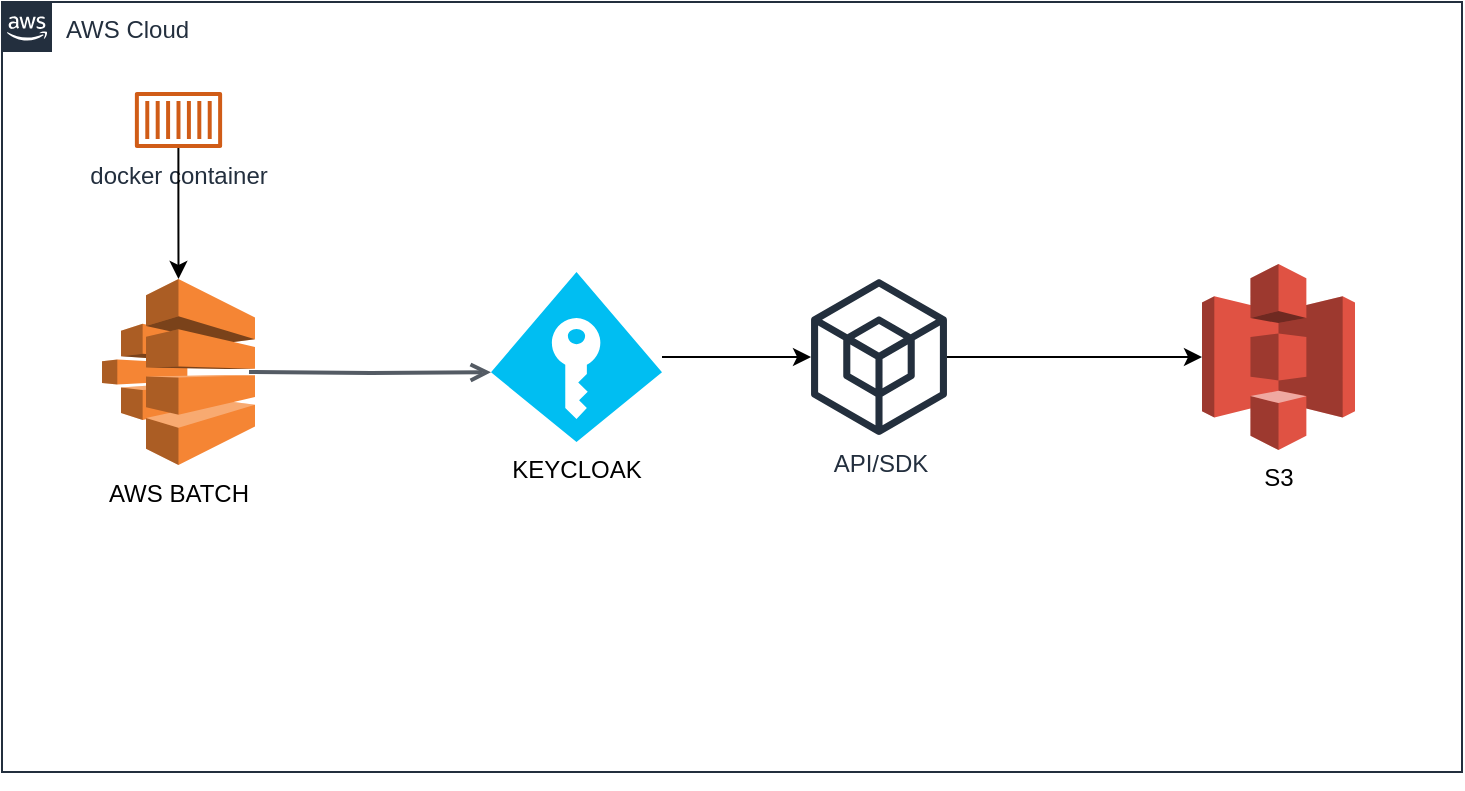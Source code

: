 <mxfile version="28.2.3">
  <diagram id="Ht1M8jgEwFfnCIfOTk4-" name="Page-1">
    <mxGraphModel dx="1348" dy="811" grid="1" gridSize="10" guides="1" tooltips="1" connect="1" arrows="1" fold="1" page="1" pageScale="1" pageWidth="827" pageHeight="1169" math="0" shadow="0">
      <root>
        <mxCell id="0" />
        <mxCell id="1" parent="0" />
        <mxCell id="UEzPUAAOIrF-is8g5C7q-2" value="AWS Cloud" style="points=[[0,0],[0.25,0],[0.5,0],[0.75,0],[1,0],[1,0.25],[1,0.5],[1,0.75],[1,1],[0.75,1],[0.5,1],[0.25,1],[0,1],[0,0.75],[0,0.5],[0,0.25]];outlineConnect=0;gradientColor=none;html=1;whiteSpace=wrap;fontSize=12;fontStyle=0;shape=mxgraph.aws4.group;grIcon=mxgraph.aws4.group_aws_cloud_alt;strokeColor=#232F3E;fillColor=none;verticalAlign=top;align=left;spacingLeft=30;fontColor=#232F3E;dashed=0;container=1;pointerEvents=0;collapsible=0;recursiveResize=0;" parent="1" vertex="1">
          <mxGeometry x="30" y="30" width="730" height="385" as="geometry" />
        </mxCell>
        <mxCell id="xW7QvYT_-SauhzG2XjDt-1" value="AWS BATCH" style="outlineConnect=0;dashed=0;verticalLabelPosition=bottom;verticalAlign=top;align=center;html=1;shape=mxgraph.aws3.batch;fillColor=#F58534;gradientColor=none;" vertex="1" parent="UEzPUAAOIrF-is8g5C7q-2">
          <mxGeometry x="50" y="138.5" width="76.5" height="93" as="geometry" />
        </mxCell>
        <mxCell id="xW7QvYT_-SauhzG2XjDt-5" style="edgeStyle=orthogonalEdgeStyle;rounded=0;orthogonalLoop=1;jettySize=auto;html=1;" edge="1" parent="UEzPUAAOIrF-is8g5C7q-2" source="xW7QvYT_-SauhzG2XjDt-2" target="xW7QvYT_-SauhzG2XjDt-4">
          <mxGeometry relative="1" as="geometry" />
        </mxCell>
        <mxCell id="xW7QvYT_-SauhzG2XjDt-2" value="KEYCLOAK" style="verticalLabelPosition=bottom;html=1;verticalAlign=top;align=center;strokeColor=none;fillColor=#00BEF2;shape=mxgraph.azure.access_control;" vertex="1" parent="UEzPUAAOIrF-is8g5C7q-2">
          <mxGeometry x="244.5" y="135" width="85.5" height="85" as="geometry" />
        </mxCell>
        <mxCell id="UEzPUAAOIrF-is8g5C7q-15" value="docker container" style="outlineConnect=0;fontColor=#232F3E;gradientColor=none;fillColor=#D05C17;strokeColor=none;dashed=0;verticalLabelPosition=bottom;verticalAlign=top;align=center;html=1;fontSize=12;fontStyle=0;aspect=fixed;pointerEvents=1;shape=mxgraph.aws4.container_1;labelBackgroundColor=#ffffff;" parent="UEzPUAAOIrF-is8g5C7q-2" vertex="1">
          <mxGeometry x="66.25" y="45.0" width="44" height="28" as="geometry" />
        </mxCell>
        <mxCell id="xW7QvYT_-SauhzG2XjDt-3" style="edgeStyle=orthogonalEdgeStyle;rounded=0;orthogonalLoop=1;jettySize=auto;html=1;entryX=0.5;entryY=0;entryDx=0;entryDy=0;entryPerimeter=0;" edge="1" parent="UEzPUAAOIrF-is8g5C7q-2" source="UEzPUAAOIrF-is8g5C7q-15" target="xW7QvYT_-SauhzG2XjDt-1">
          <mxGeometry relative="1" as="geometry" />
        </mxCell>
        <mxCell id="xW7QvYT_-SauhzG2XjDt-4" value="API/SDK" style="sketch=0;outlineConnect=0;fontColor=#232F3E;gradientColor=none;fillColor=#232F3D;strokeColor=none;dashed=0;verticalLabelPosition=bottom;verticalAlign=top;align=center;html=1;fontSize=12;fontStyle=0;aspect=fixed;pointerEvents=1;shape=mxgraph.aws4.external_sdk;" vertex="1" parent="UEzPUAAOIrF-is8g5C7q-2">
          <mxGeometry x="404.5" y="138.5" width="68" height="78" as="geometry" />
        </mxCell>
        <mxCell id="xW7QvYT_-SauhzG2XjDt-8" value="S3" style="outlineConnect=0;dashed=0;verticalLabelPosition=bottom;verticalAlign=top;align=center;html=1;shape=mxgraph.aws3.s3;fillColor=#E05243;gradientColor=none;" vertex="1" parent="UEzPUAAOIrF-is8g5C7q-2">
          <mxGeometry x="600" y="131" width="76.5" height="93" as="geometry" />
        </mxCell>
        <mxCell id="xW7QvYT_-SauhzG2XjDt-9" style="edgeStyle=orthogonalEdgeStyle;rounded=0;orthogonalLoop=1;jettySize=auto;html=1;entryX=0;entryY=0.5;entryDx=0;entryDy=0;entryPerimeter=0;" edge="1" parent="UEzPUAAOIrF-is8g5C7q-2" source="xW7QvYT_-SauhzG2XjDt-4" target="xW7QvYT_-SauhzG2XjDt-8">
          <mxGeometry relative="1" as="geometry" />
        </mxCell>
        <mxCell id="UEzPUAAOIrF-is8g5C7q-29" style="edgeStyle=orthogonalEdgeStyle;rounded=0;orthogonalLoop=1;jettySize=auto;html=1;strokeColor=#545B64;strokeWidth=2;endFill=0;endArrow=open;startArrow=none;entryX=0;entryY=0.59;entryDx=0;entryDy=0;entryPerimeter=0;" parent="1" target="xW7QvYT_-SauhzG2XjDt-2" edge="1">
          <mxGeometry relative="1" as="geometry">
            <mxPoint x="153.5" y="215.0" as="sourcePoint" />
            <mxPoint x="272.0" y="215" as="targetPoint" />
          </mxGeometry>
        </mxCell>
        <mxCell id="xW7QvYT_-SauhzG2XjDt-6" style="edgeStyle=orthogonalEdgeStyle;rounded=0;orthogonalLoop=1;jettySize=auto;html=1;exitX=0.5;exitY=1;exitDx=0;exitDy=0;" edge="1" parent="1" source="UEzPUAAOIrF-is8g5C7q-2" target="UEzPUAAOIrF-is8g5C7q-2">
          <mxGeometry relative="1" as="geometry" />
        </mxCell>
        <mxCell id="xW7QvYT_-SauhzG2XjDt-7" style="edgeStyle=orthogonalEdgeStyle;rounded=0;orthogonalLoop=1;jettySize=auto;html=1;exitX=0.5;exitY=1;exitDx=0;exitDy=0;" edge="1" parent="1" source="UEzPUAAOIrF-is8g5C7q-2" target="UEzPUAAOIrF-is8g5C7q-2">
          <mxGeometry relative="1" as="geometry" />
        </mxCell>
      </root>
    </mxGraphModel>
  </diagram>
</mxfile>
